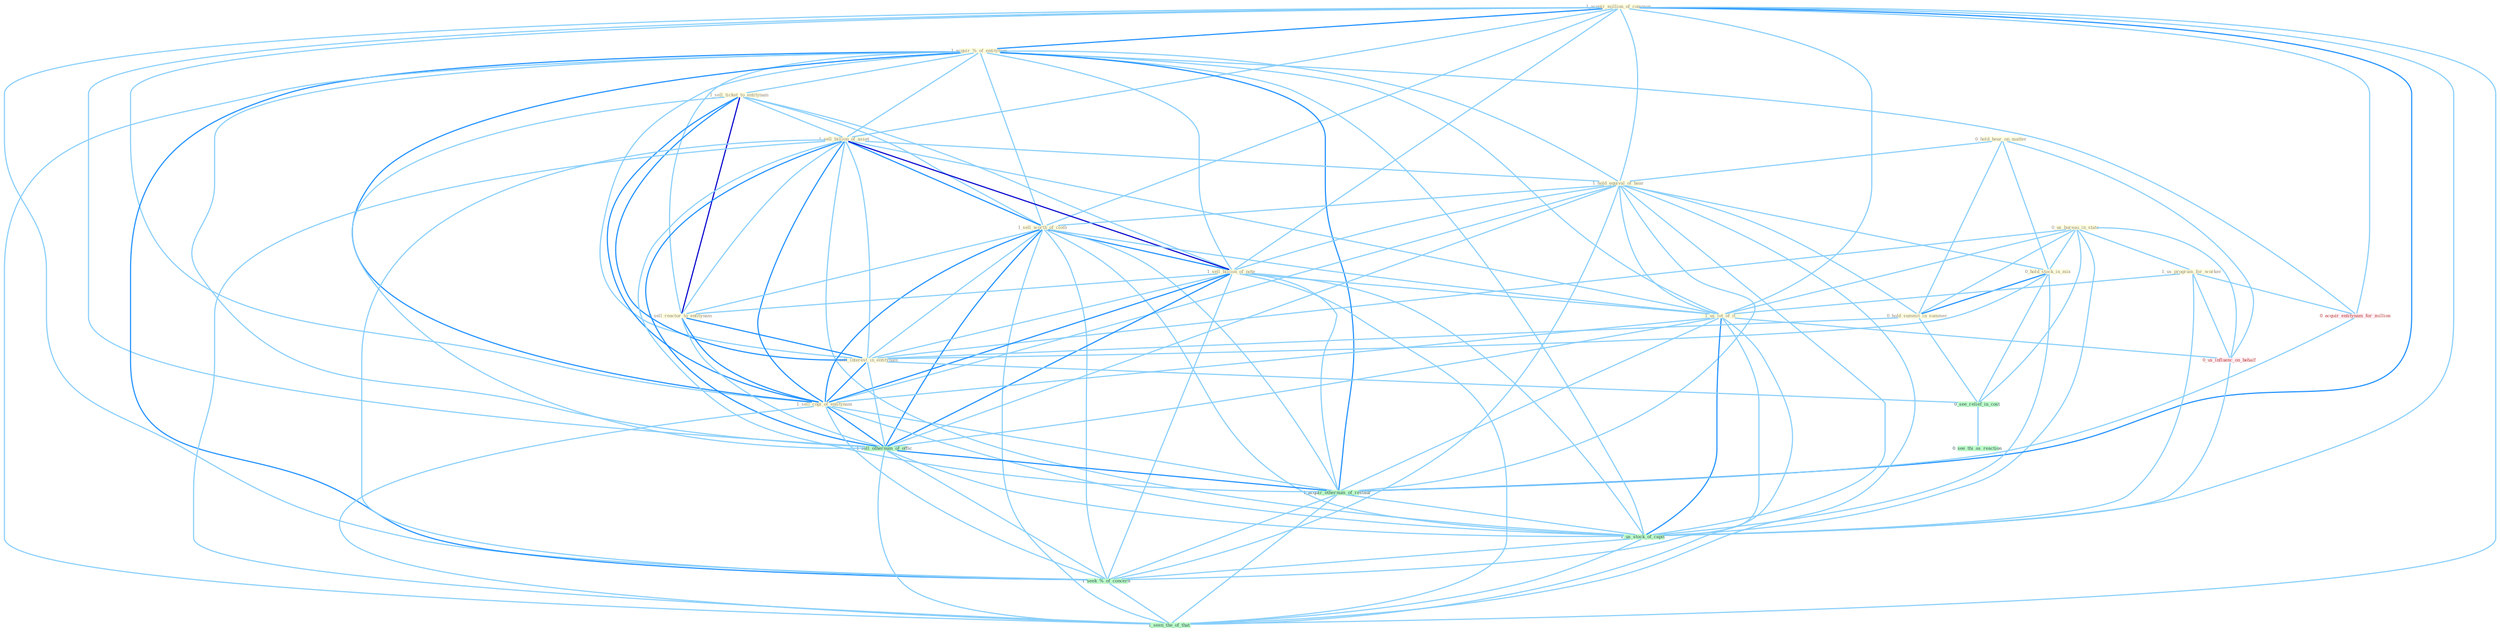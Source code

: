 Graph G{ 
    node
    [shape=polygon,style=filled,width=.5,height=.06,color="#BDFCC9",fixedsize=true,fontsize=4,
    fontcolor="#2f4f4f"];
    {node
    [color="#ffffe0", fontcolor="#8b7d6b"] "0_us_bureau_in_state " "1_acquir_million_of_common " "1_acquir_%_of_entitynam " "1_sell_ticket_to_entitynam " "0_hold_hear_on_matter " "1_sell_billion_of_asset " "1_hold_equival_of_hear " "0_hold_stock_in_mix " "1_sell_worth_of_cloth " "1_sell_billion_of_note " "1_us_program_for_worker " "0_sell_reactor_to_entitynam " "1_us_lot_of_it " "0_hold_summit_in_summer " "1_sell_interest_in_entitynam " "1_sell_copi_of_entitynam "}
{node [color="#fff0f5", fontcolor="#b22222"] "0_acquir_entitynam_for_million " "0_us_influenc_on_behalf "}
edge [color="#B0E2FF"];

	"0_us_bureau_in_state " -- "0_hold_stock_in_mix " [w="1", color="#87cefa" ];
	"0_us_bureau_in_state " -- "1_us_program_for_worker " [w="1", color="#87cefa" ];
	"0_us_bureau_in_state " -- "1_us_lot_of_it " [w="1", color="#87cefa" ];
	"0_us_bureau_in_state " -- "0_hold_summit_in_summer " [w="1", color="#87cefa" ];
	"0_us_bureau_in_state " -- "1_sell_interest_in_entitynam " [w="1", color="#87cefa" ];
	"0_us_bureau_in_state " -- "0_us_influenc_on_behalf " [w="1", color="#87cefa" ];
	"0_us_bureau_in_state " -- "0_see_relief_in_cost " [w="1", color="#87cefa" ];
	"0_us_bureau_in_state " -- "1_us_stock_of_capit " [w="1", color="#87cefa" ];
	"1_acquir_million_of_common " -- "1_acquir_%_of_entitynam " [w="2", color="#1e90ff" , len=0.8];
	"1_acquir_million_of_common " -- "1_sell_billion_of_asset " [w="1", color="#87cefa" ];
	"1_acquir_million_of_common " -- "1_hold_equival_of_hear " [w="1", color="#87cefa" ];
	"1_acquir_million_of_common " -- "1_sell_worth_of_cloth " [w="1", color="#87cefa" ];
	"1_acquir_million_of_common " -- "1_sell_billion_of_note " [w="1", color="#87cefa" ];
	"1_acquir_million_of_common " -- "1_us_lot_of_it " [w="1", color="#87cefa" ];
	"1_acquir_million_of_common " -- "1_sell_copi_of_entitynam " [w="1", color="#87cefa" ];
	"1_acquir_million_of_common " -- "0_acquir_entitynam_for_million " [w="1", color="#87cefa" ];
	"1_acquir_million_of_common " -- "1_sell_othernum_of_offic " [w="1", color="#87cefa" ];
	"1_acquir_million_of_common " -- "1_acquir_othernum_of_restaur " [w="2", color="#1e90ff" , len=0.8];
	"1_acquir_million_of_common " -- "1_us_stock_of_capit " [w="1", color="#87cefa" ];
	"1_acquir_million_of_common " -- "1_seek_%_of_concern " [w="1", color="#87cefa" ];
	"1_acquir_million_of_common " -- "1_seen_the_of_that " [w="1", color="#87cefa" ];
	"1_acquir_%_of_entitynam " -- "1_sell_ticket_to_entitynam " [w="1", color="#87cefa" ];
	"1_acquir_%_of_entitynam " -- "1_sell_billion_of_asset " [w="1", color="#87cefa" ];
	"1_acquir_%_of_entitynam " -- "1_hold_equival_of_hear " [w="1", color="#87cefa" ];
	"1_acquir_%_of_entitynam " -- "1_sell_worth_of_cloth " [w="1", color="#87cefa" ];
	"1_acquir_%_of_entitynam " -- "1_sell_billion_of_note " [w="1", color="#87cefa" ];
	"1_acquir_%_of_entitynam " -- "0_sell_reactor_to_entitynam " [w="1", color="#87cefa" ];
	"1_acquir_%_of_entitynam " -- "1_us_lot_of_it " [w="1", color="#87cefa" ];
	"1_acquir_%_of_entitynam " -- "1_sell_interest_in_entitynam " [w="1", color="#87cefa" ];
	"1_acquir_%_of_entitynam " -- "1_sell_copi_of_entitynam " [w="2", color="#1e90ff" , len=0.8];
	"1_acquir_%_of_entitynam " -- "0_acquir_entitynam_for_million " [w="1", color="#87cefa" ];
	"1_acquir_%_of_entitynam " -- "1_sell_othernum_of_offic " [w="1", color="#87cefa" ];
	"1_acquir_%_of_entitynam " -- "1_acquir_othernum_of_restaur " [w="2", color="#1e90ff" , len=0.8];
	"1_acquir_%_of_entitynam " -- "1_us_stock_of_capit " [w="1", color="#87cefa" ];
	"1_acquir_%_of_entitynam " -- "1_seek_%_of_concern " [w="2", color="#1e90ff" , len=0.8];
	"1_acquir_%_of_entitynam " -- "1_seen_the_of_that " [w="1", color="#87cefa" ];
	"1_sell_ticket_to_entitynam " -- "1_sell_billion_of_asset " [w="1", color="#87cefa" ];
	"1_sell_ticket_to_entitynam " -- "1_sell_worth_of_cloth " [w="1", color="#87cefa" ];
	"1_sell_ticket_to_entitynam " -- "1_sell_billion_of_note " [w="1", color="#87cefa" ];
	"1_sell_ticket_to_entitynam " -- "0_sell_reactor_to_entitynam " [w="3", color="#0000cd" , len=0.6];
	"1_sell_ticket_to_entitynam " -- "1_sell_interest_in_entitynam " [w="2", color="#1e90ff" , len=0.8];
	"1_sell_ticket_to_entitynam " -- "1_sell_copi_of_entitynam " [w="2", color="#1e90ff" , len=0.8];
	"1_sell_ticket_to_entitynam " -- "1_sell_othernum_of_offic " [w="1", color="#87cefa" ];
	"0_hold_hear_on_matter " -- "1_hold_equival_of_hear " [w="1", color="#87cefa" ];
	"0_hold_hear_on_matter " -- "0_hold_stock_in_mix " [w="1", color="#87cefa" ];
	"0_hold_hear_on_matter " -- "0_hold_summit_in_summer " [w="1", color="#87cefa" ];
	"0_hold_hear_on_matter " -- "0_us_influenc_on_behalf " [w="1", color="#87cefa" ];
	"1_sell_billion_of_asset " -- "1_hold_equival_of_hear " [w="1", color="#87cefa" ];
	"1_sell_billion_of_asset " -- "1_sell_worth_of_cloth " [w="2", color="#1e90ff" , len=0.8];
	"1_sell_billion_of_asset " -- "1_sell_billion_of_note " [w="3", color="#0000cd" , len=0.6];
	"1_sell_billion_of_asset " -- "0_sell_reactor_to_entitynam " [w="1", color="#87cefa" ];
	"1_sell_billion_of_asset " -- "1_us_lot_of_it " [w="1", color="#87cefa" ];
	"1_sell_billion_of_asset " -- "1_sell_interest_in_entitynam " [w="1", color="#87cefa" ];
	"1_sell_billion_of_asset " -- "1_sell_copi_of_entitynam " [w="2", color="#1e90ff" , len=0.8];
	"1_sell_billion_of_asset " -- "1_sell_othernum_of_offic " [w="2", color="#1e90ff" , len=0.8];
	"1_sell_billion_of_asset " -- "1_acquir_othernum_of_restaur " [w="1", color="#87cefa" ];
	"1_sell_billion_of_asset " -- "1_us_stock_of_capit " [w="1", color="#87cefa" ];
	"1_sell_billion_of_asset " -- "1_seek_%_of_concern " [w="1", color="#87cefa" ];
	"1_sell_billion_of_asset " -- "1_seen_the_of_that " [w="1", color="#87cefa" ];
	"1_hold_equival_of_hear " -- "0_hold_stock_in_mix " [w="1", color="#87cefa" ];
	"1_hold_equival_of_hear " -- "1_sell_worth_of_cloth " [w="1", color="#87cefa" ];
	"1_hold_equival_of_hear " -- "1_sell_billion_of_note " [w="1", color="#87cefa" ];
	"1_hold_equival_of_hear " -- "1_us_lot_of_it " [w="1", color="#87cefa" ];
	"1_hold_equival_of_hear " -- "0_hold_summit_in_summer " [w="1", color="#87cefa" ];
	"1_hold_equival_of_hear " -- "1_sell_copi_of_entitynam " [w="1", color="#87cefa" ];
	"1_hold_equival_of_hear " -- "1_sell_othernum_of_offic " [w="1", color="#87cefa" ];
	"1_hold_equival_of_hear " -- "1_acquir_othernum_of_restaur " [w="1", color="#87cefa" ];
	"1_hold_equival_of_hear " -- "1_us_stock_of_capit " [w="1", color="#87cefa" ];
	"1_hold_equival_of_hear " -- "1_seek_%_of_concern " [w="1", color="#87cefa" ];
	"1_hold_equival_of_hear " -- "1_seen_the_of_that " [w="1", color="#87cefa" ];
	"0_hold_stock_in_mix " -- "0_hold_summit_in_summer " [w="2", color="#1e90ff" , len=0.8];
	"0_hold_stock_in_mix " -- "1_sell_interest_in_entitynam " [w="1", color="#87cefa" ];
	"0_hold_stock_in_mix " -- "0_see_relief_in_cost " [w="1", color="#87cefa" ];
	"0_hold_stock_in_mix " -- "1_us_stock_of_capit " [w="1", color="#87cefa" ];
	"1_sell_worth_of_cloth " -- "1_sell_billion_of_note " [w="2", color="#1e90ff" , len=0.8];
	"1_sell_worth_of_cloth " -- "0_sell_reactor_to_entitynam " [w="1", color="#87cefa" ];
	"1_sell_worth_of_cloth " -- "1_us_lot_of_it " [w="1", color="#87cefa" ];
	"1_sell_worth_of_cloth " -- "1_sell_interest_in_entitynam " [w="1", color="#87cefa" ];
	"1_sell_worth_of_cloth " -- "1_sell_copi_of_entitynam " [w="2", color="#1e90ff" , len=0.8];
	"1_sell_worth_of_cloth " -- "1_sell_othernum_of_offic " [w="2", color="#1e90ff" , len=0.8];
	"1_sell_worth_of_cloth " -- "1_acquir_othernum_of_restaur " [w="1", color="#87cefa" ];
	"1_sell_worth_of_cloth " -- "1_us_stock_of_capit " [w="1", color="#87cefa" ];
	"1_sell_worth_of_cloth " -- "1_seek_%_of_concern " [w="1", color="#87cefa" ];
	"1_sell_worth_of_cloth " -- "1_seen_the_of_that " [w="1", color="#87cefa" ];
	"1_sell_billion_of_note " -- "0_sell_reactor_to_entitynam " [w="1", color="#87cefa" ];
	"1_sell_billion_of_note " -- "1_us_lot_of_it " [w="1", color="#87cefa" ];
	"1_sell_billion_of_note " -- "1_sell_interest_in_entitynam " [w="1", color="#87cefa" ];
	"1_sell_billion_of_note " -- "1_sell_copi_of_entitynam " [w="2", color="#1e90ff" , len=0.8];
	"1_sell_billion_of_note " -- "1_sell_othernum_of_offic " [w="2", color="#1e90ff" , len=0.8];
	"1_sell_billion_of_note " -- "1_acquir_othernum_of_restaur " [w="1", color="#87cefa" ];
	"1_sell_billion_of_note " -- "1_us_stock_of_capit " [w="1", color="#87cefa" ];
	"1_sell_billion_of_note " -- "1_seek_%_of_concern " [w="1", color="#87cefa" ];
	"1_sell_billion_of_note " -- "1_seen_the_of_that " [w="1", color="#87cefa" ];
	"1_us_program_for_worker " -- "1_us_lot_of_it " [w="1", color="#87cefa" ];
	"1_us_program_for_worker " -- "0_acquir_entitynam_for_million " [w="1", color="#87cefa" ];
	"1_us_program_for_worker " -- "0_us_influenc_on_behalf " [w="1", color="#87cefa" ];
	"1_us_program_for_worker " -- "1_us_stock_of_capit " [w="1", color="#87cefa" ];
	"0_sell_reactor_to_entitynam " -- "1_sell_interest_in_entitynam " [w="2", color="#1e90ff" , len=0.8];
	"0_sell_reactor_to_entitynam " -- "1_sell_copi_of_entitynam " [w="2", color="#1e90ff" , len=0.8];
	"0_sell_reactor_to_entitynam " -- "1_sell_othernum_of_offic " [w="1", color="#87cefa" ];
	"1_us_lot_of_it " -- "1_sell_copi_of_entitynam " [w="1", color="#87cefa" ];
	"1_us_lot_of_it " -- "1_sell_othernum_of_offic " [w="1", color="#87cefa" ];
	"1_us_lot_of_it " -- "0_us_influenc_on_behalf " [w="1", color="#87cefa" ];
	"1_us_lot_of_it " -- "1_acquir_othernum_of_restaur " [w="1", color="#87cefa" ];
	"1_us_lot_of_it " -- "1_us_stock_of_capit " [w="2", color="#1e90ff" , len=0.8];
	"1_us_lot_of_it " -- "1_seek_%_of_concern " [w="1", color="#87cefa" ];
	"1_us_lot_of_it " -- "1_seen_the_of_that " [w="1", color="#87cefa" ];
	"0_hold_summit_in_summer " -- "1_sell_interest_in_entitynam " [w="1", color="#87cefa" ];
	"0_hold_summit_in_summer " -- "0_see_relief_in_cost " [w="1", color="#87cefa" ];
	"1_sell_interest_in_entitynam " -- "1_sell_copi_of_entitynam " [w="2", color="#1e90ff" , len=0.8];
	"1_sell_interest_in_entitynam " -- "1_sell_othernum_of_offic " [w="1", color="#87cefa" ];
	"1_sell_interest_in_entitynam " -- "0_see_relief_in_cost " [w="1", color="#87cefa" ];
	"1_sell_copi_of_entitynam " -- "1_sell_othernum_of_offic " [w="2", color="#1e90ff" , len=0.8];
	"1_sell_copi_of_entitynam " -- "1_acquir_othernum_of_restaur " [w="1", color="#87cefa" ];
	"1_sell_copi_of_entitynam " -- "1_us_stock_of_capit " [w="1", color="#87cefa" ];
	"1_sell_copi_of_entitynam " -- "1_seek_%_of_concern " [w="1", color="#87cefa" ];
	"1_sell_copi_of_entitynam " -- "1_seen_the_of_that " [w="1", color="#87cefa" ];
	"0_acquir_entitynam_for_million " -- "1_acquir_othernum_of_restaur " [w="1", color="#87cefa" ];
	"1_sell_othernum_of_offic " -- "1_acquir_othernum_of_restaur " [w="2", color="#1e90ff" , len=0.8];
	"1_sell_othernum_of_offic " -- "1_us_stock_of_capit " [w="1", color="#87cefa" ];
	"1_sell_othernum_of_offic " -- "1_seek_%_of_concern " [w="1", color="#87cefa" ];
	"1_sell_othernum_of_offic " -- "1_seen_the_of_that " [w="1", color="#87cefa" ];
	"0_us_influenc_on_behalf " -- "1_us_stock_of_capit " [w="1", color="#87cefa" ];
	"0_see_relief_in_cost " -- "0_see_thi_as_reaction " [w="1", color="#87cefa" ];
	"1_acquir_othernum_of_restaur " -- "1_us_stock_of_capit " [w="1", color="#87cefa" ];
	"1_acquir_othernum_of_restaur " -- "1_seek_%_of_concern " [w="1", color="#87cefa" ];
	"1_acquir_othernum_of_restaur " -- "1_seen_the_of_that " [w="1", color="#87cefa" ];
	"1_us_stock_of_capit " -- "1_seek_%_of_concern " [w="1", color="#87cefa" ];
	"1_us_stock_of_capit " -- "1_seen_the_of_that " [w="1", color="#87cefa" ];
	"1_seek_%_of_concern " -- "1_seen_the_of_that " [w="1", color="#87cefa" ];
}